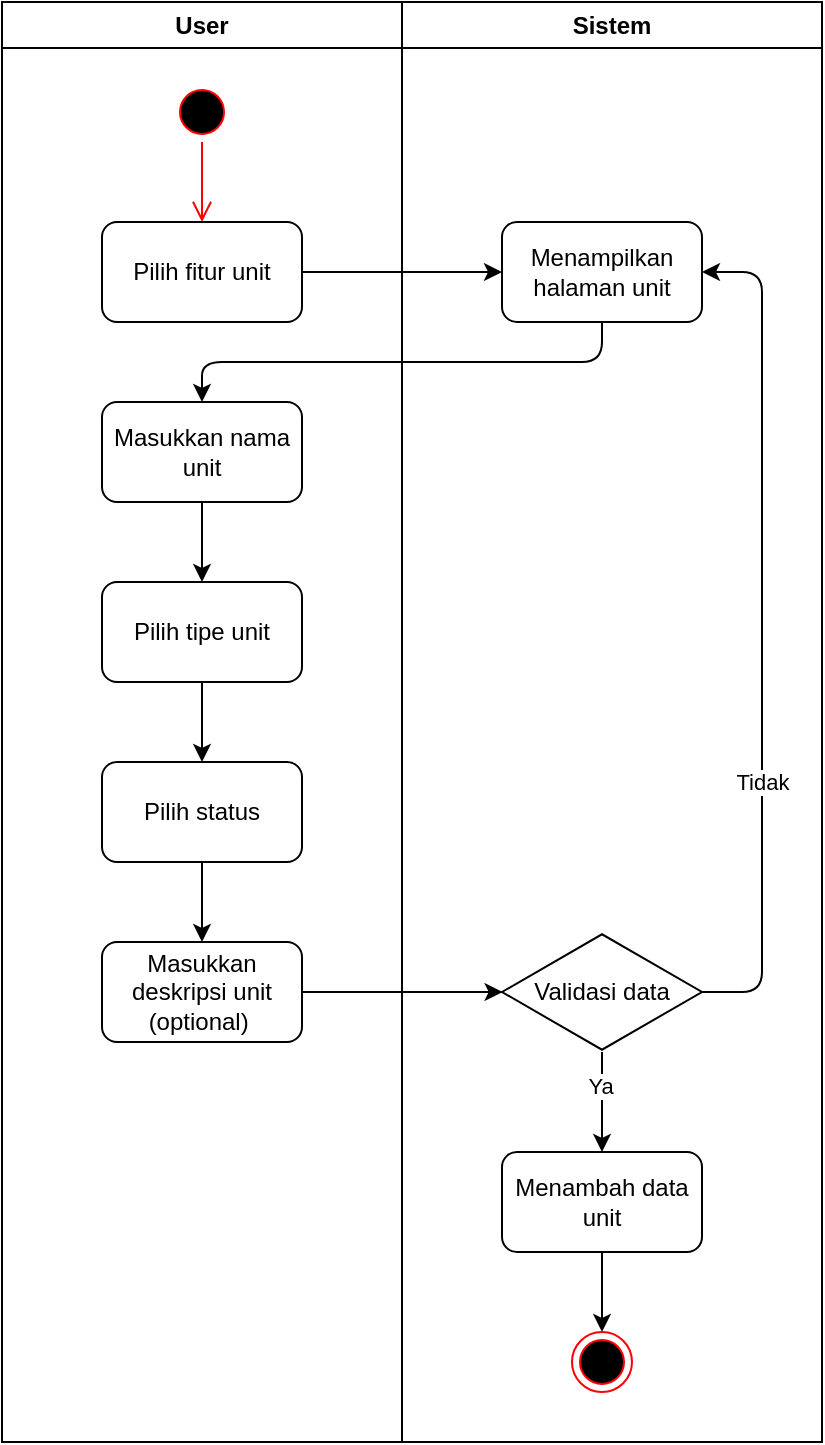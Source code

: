 <mxfile>
    <diagram id="TpFz2LCT-tmxpmNVNrxq" name="Page-1">
        <mxGraphModel dx="1340" dy="704" grid="1" gridSize="10" guides="1" tooltips="1" connect="1" arrows="1" fold="1" page="1" pageScale="1" pageWidth="850" pageHeight="1100" math="0" shadow="0">
            <root>
                <mxCell id="0"/>
                <mxCell id="1" parent="0"/>
                <mxCell id="2" value="User" style="swimlane;whiteSpace=wrap;html=1;" parent="1" vertex="1">
                    <mxGeometry x="120" y="40" width="200" height="720" as="geometry"/>
                </mxCell>
                <mxCell id="4" value="" style="ellipse;html=1;shape=startState;fillColor=#000000;strokeColor=#ff0000;" parent="2" vertex="1">
                    <mxGeometry x="85" y="40" width="30" height="30" as="geometry"/>
                </mxCell>
                <mxCell id="5" value="" style="edgeStyle=orthogonalEdgeStyle;html=1;verticalAlign=bottom;endArrow=open;endSize=8;strokeColor=#ff0000;" parent="2" source="4" edge="1">
                    <mxGeometry relative="1" as="geometry">
                        <mxPoint x="100" y="110" as="targetPoint"/>
                    </mxGeometry>
                </mxCell>
                <mxCell id="6" value="Pilih fitur unit" style="rounded=1;whiteSpace=wrap;html=1;" parent="2" vertex="1">
                    <mxGeometry x="50" y="110" width="100" height="50" as="geometry"/>
                </mxCell>
                <mxCell id="34" value="" style="edgeStyle=none;html=1;" edge="1" parent="2" source="12" target="33">
                    <mxGeometry relative="1" as="geometry"/>
                </mxCell>
                <mxCell id="12" value="Masukkan nama unit" style="rounded=1;whiteSpace=wrap;html=1;" parent="2" vertex="1">
                    <mxGeometry x="50" y="200" width="100" height="50" as="geometry"/>
                </mxCell>
                <mxCell id="36" value="" style="edgeStyle=none;html=1;" edge="1" parent="2" source="33" target="35">
                    <mxGeometry relative="1" as="geometry"/>
                </mxCell>
                <mxCell id="33" value="Pilih tipe unit" style="rounded=1;whiteSpace=wrap;html=1;" vertex="1" parent="2">
                    <mxGeometry x="50" y="290" width="100" height="50" as="geometry"/>
                </mxCell>
                <mxCell id="38" value="" style="edgeStyle=none;html=1;" edge="1" parent="2" source="35" target="37">
                    <mxGeometry relative="1" as="geometry"/>
                </mxCell>
                <mxCell id="35" value="Pilih status" style="rounded=1;whiteSpace=wrap;html=1;" vertex="1" parent="2">
                    <mxGeometry x="50" y="380" width="100" height="50" as="geometry"/>
                </mxCell>
                <mxCell id="37" value="Masukkan deskripsi unit (optional)&amp;nbsp;" style="rounded=1;whiteSpace=wrap;html=1;" vertex="1" parent="2">
                    <mxGeometry x="50" y="470" width="100" height="50" as="geometry"/>
                </mxCell>
                <mxCell id="3" value="Sistem" style="swimlane;whiteSpace=wrap;html=1;" parent="1" vertex="1">
                    <mxGeometry x="320" y="40" width="210" height="720" as="geometry"/>
                </mxCell>
                <mxCell id="10" value="Menampilkan halaman unit" style="rounded=1;whiteSpace=wrap;html=1;" parent="3" vertex="1">
                    <mxGeometry x="50" y="110" width="100" height="50" as="geometry"/>
                </mxCell>
                <mxCell id="24" value="" style="edgeStyle=none;html=1;" parent="3" source="16" target="22" edge="1">
                    <mxGeometry relative="1" as="geometry"/>
                </mxCell>
                <mxCell id="28" value="Ya" style="edgeLabel;html=1;align=center;verticalAlign=middle;resizable=0;points=[];" parent="24" vertex="1" connectable="0">
                    <mxGeometry x="-0.337" y="-1" relative="1" as="geometry">
                        <mxPoint as="offset"/>
                    </mxGeometry>
                </mxCell>
                <mxCell id="31" style="edgeStyle=none;html=1;entryX=1;entryY=0.5;entryDx=0;entryDy=0;exitX=0.998;exitY=0.501;exitDx=0;exitDy=0;exitPerimeter=0;" parent="3" source="16" target="10" edge="1">
                    <mxGeometry relative="1" as="geometry">
                        <Array as="points">
                            <mxPoint x="180" y="495"/>
                            <mxPoint x="180" y="225"/>
                            <mxPoint x="180" y="135"/>
                        </Array>
                    </mxGeometry>
                </mxCell>
                <mxCell id="32" value="Tidak" style="edgeLabel;html=1;align=center;verticalAlign=middle;resizable=0;points=[];" parent="31" vertex="1" connectable="0">
                    <mxGeometry x="0.177" y="-2" relative="1" as="geometry">
                        <mxPoint x="-2" y="112" as="offset"/>
                    </mxGeometry>
                </mxCell>
                <mxCell id="16" value="Validasi data" style="html=1;whiteSpace=wrap;aspect=fixed;shape=isoRectangle;" parent="3" vertex="1">
                    <mxGeometry x="50" y="465" width="100" height="60" as="geometry"/>
                </mxCell>
                <mxCell id="27" value="" style="edgeStyle=none;html=1;" parent="3" source="22" target="26" edge="1">
                    <mxGeometry relative="1" as="geometry"/>
                </mxCell>
                <mxCell id="22" value="Menambah data unit" style="rounded=1;whiteSpace=wrap;html=1;" parent="3" vertex="1">
                    <mxGeometry x="50" y="575" width="100" height="50" as="geometry"/>
                </mxCell>
                <mxCell id="26" value="" style="ellipse;html=1;shape=endState;fillColor=#000000;strokeColor=#ff0000;" parent="3" vertex="1">
                    <mxGeometry x="85" y="665" width="30" height="30" as="geometry"/>
                </mxCell>
                <mxCell id="8" value="" style="endArrow=classic;html=1;exitX=1;exitY=0.5;exitDx=0;exitDy=0;entryX=0;entryY=0.5;entryDx=0;entryDy=0;" parent="1" source="6" target="10" edge="1">
                    <mxGeometry width="50" height="50" relative="1" as="geometry">
                        <mxPoint x="450" y="200" as="sourcePoint"/>
                        <mxPoint x="350" y="175" as="targetPoint"/>
                    </mxGeometry>
                </mxCell>
                <mxCell id="30" style="edgeStyle=none;html=1;entryX=0.5;entryY=0;entryDx=0;entryDy=0;exitX=0.5;exitY=1;exitDx=0;exitDy=0;" parent="1" source="10" target="12" edge="1">
                    <mxGeometry relative="1" as="geometry">
                        <Array as="points">
                            <mxPoint x="420" y="220"/>
                            <mxPoint x="220" y="220"/>
                        </Array>
                    </mxGeometry>
                </mxCell>
                <mxCell id="39" value="" style="edgeStyle=none;html=1;entryX=0.003;entryY=0.5;entryDx=0;entryDy=0;entryPerimeter=0;" edge="1" parent="1" source="37" target="16">
                    <mxGeometry relative="1" as="geometry"/>
                </mxCell>
            </root>
        </mxGraphModel>
    </diagram>
</mxfile>